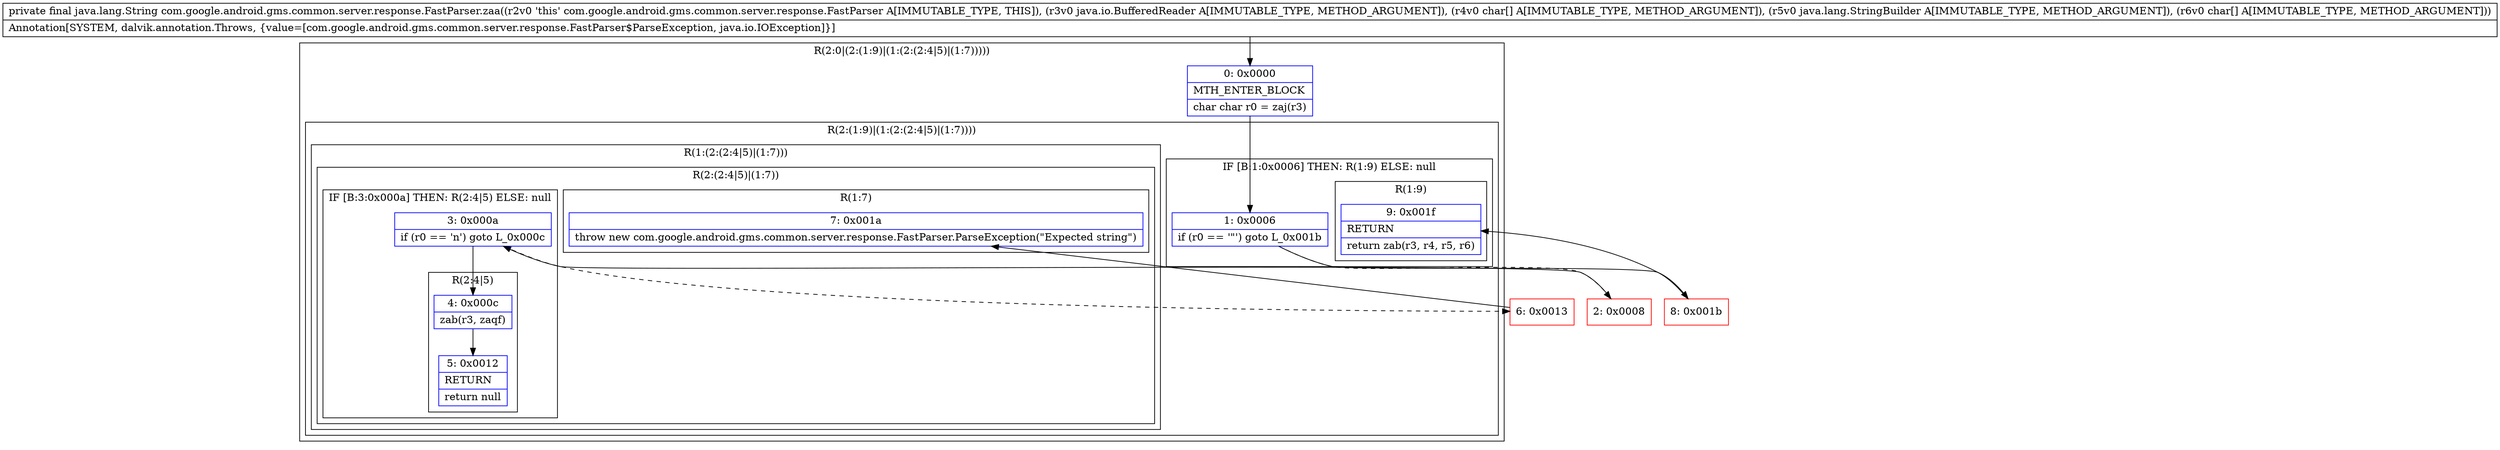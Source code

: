 digraph "CFG forcom.google.android.gms.common.server.response.FastParser.zaa(Ljava\/io\/BufferedReader;[CLjava\/lang\/StringBuilder;[C)Ljava\/lang\/String;" {
subgraph cluster_Region_307426187 {
label = "R(2:0|(2:(1:9)|(1:(2:(2:4|5)|(1:7)))))";
node [shape=record,color=blue];
Node_0 [shape=record,label="{0\:\ 0x0000|MTH_ENTER_BLOCK\l|char char r0 = zaj(r3)\l}"];
subgraph cluster_Region_668339197 {
label = "R(2:(1:9)|(1:(2:(2:4|5)|(1:7))))";
node [shape=record,color=blue];
subgraph cluster_IfRegion_900804134 {
label = "IF [B:1:0x0006] THEN: R(1:9) ELSE: null";
node [shape=record,color=blue];
Node_1 [shape=record,label="{1\:\ 0x0006|if (r0 == '\"') goto L_0x001b\l}"];
subgraph cluster_Region_1994456930 {
label = "R(1:9)";
node [shape=record,color=blue];
Node_9 [shape=record,label="{9\:\ 0x001f|RETURN\l|return zab(r3, r4, r5, r6)\l}"];
}
}
subgraph cluster_Region_1024265667 {
label = "R(1:(2:(2:4|5)|(1:7)))";
node [shape=record,color=blue];
subgraph cluster_Region_159301796 {
label = "R(2:(2:4|5)|(1:7))";
node [shape=record,color=blue];
subgraph cluster_IfRegion_420583171 {
label = "IF [B:3:0x000a] THEN: R(2:4|5) ELSE: null";
node [shape=record,color=blue];
Node_3 [shape=record,label="{3\:\ 0x000a|if (r0 == 'n') goto L_0x000c\l}"];
subgraph cluster_Region_509655957 {
label = "R(2:4|5)";
node [shape=record,color=blue];
Node_4 [shape=record,label="{4\:\ 0x000c|zab(r3, zaqf)\l}"];
Node_5 [shape=record,label="{5\:\ 0x0012|RETURN\l|return null\l}"];
}
}
subgraph cluster_Region_1871334612 {
label = "R(1:7)";
node [shape=record,color=blue];
Node_7 [shape=record,label="{7\:\ 0x001a|throw new com.google.android.gms.common.server.response.FastParser.ParseException(\"Expected string\")\l}"];
}
}
}
}
}
Node_2 [shape=record,color=red,label="{2\:\ 0x0008}"];
Node_6 [shape=record,color=red,label="{6\:\ 0x0013}"];
Node_8 [shape=record,color=red,label="{8\:\ 0x001b}"];
MethodNode[shape=record,label="{private final java.lang.String com.google.android.gms.common.server.response.FastParser.zaa((r2v0 'this' com.google.android.gms.common.server.response.FastParser A[IMMUTABLE_TYPE, THIS]), (r3v0 java.io.BufferedReader A[IMMUTABLE_TYPE, METHOD_ARGUMENT]), (r4v0 char[] A[IMMUTABLE_TYPE, METHOD_ARGUMENT]), (r5v0 java.lang.StringBuilder A[IMMUTABLE_TYPE, METHOD_ARGUMENT]), (r6v0 char[] A[IMMUTABLE_TYPE, METHOD_ARGUMENT]))  | Annotation[SYSTEM, dalvik.annotation.Throws, \{value=[com.google.android.gms.common.server.response.FastParser$ParseException, java.io.IOException]\}]\l}"];
MethodNode -> Node_0;
Node_0 -> Node_1;
Node_1 -> Node_2[style=dashed];
Node_1 -> Node_8;
Node_3 -> Node_4;
Node_3 -> Node_6[style=dashed];
Node_4 -> Node_5;
Node_2 -> Node_3;
Node_6 -> Node_7;
Node_8 -> Node_9;
}

